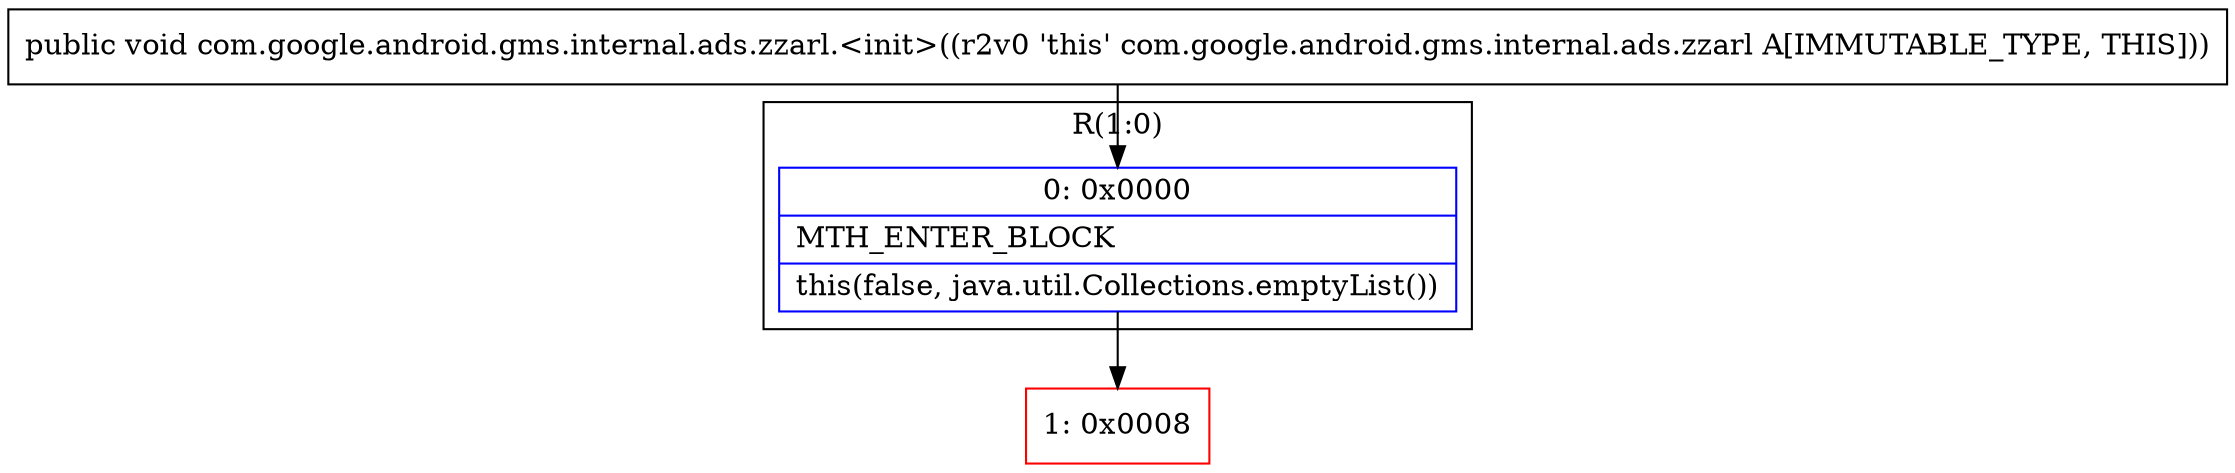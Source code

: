 digraph "CFG forcom.google.android.gms.internal.ads.zzarl.\<init\>()V" {
subgraph cluster_Region_992451961 {
label = "R(1:0)";
node [shape=record,color=blue];
Node_0 [shape=record,label="{0\:\ 0x0000|MTH_ENTER_BLOCK\l|this(false, java.util.Collections.emptyList())\l}"];
}
Node_1 [shape=record,color=red,label="{1\:\ 0x0008}"];
MethodNode[shape=record,label="{public void com.google.android.gms.internal.ads.zzarl.\<init\>((r2v0 'this' com.google.android.gms.internal.ads.zzarl A[IMMUTABLE_TYPE, THIS])) }"];
MethodNode -> Node_0;
Node_0 -> Node_1;
}

